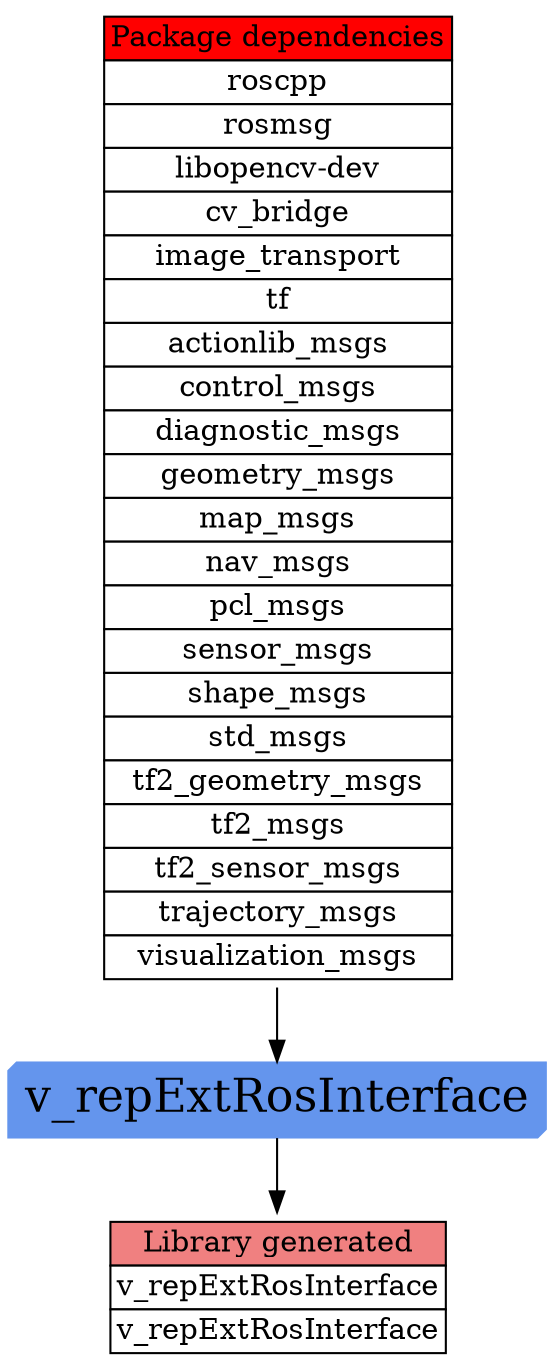 digraph PkgGenerationGraph {
nodesep=0.1;
node [ shape=plaintext];
v_repExtRosInterface [ shape=box3d style=filled color="#6495ED" fontsize=22];
find_package [ label=<<table BGCOLOR="#FFFFFF" BORDER="0" CELLBORDER="1" CELLSPACING="0">
  <tr>
    <td ALIGN="CENTER" BGCOLOR="#FF0000" COLSPAN="1">Package dependencies</td>
  </tr>
  <tr>
    <td ALIGN="CENTER" BGCOLOR="#FFFFFF" COLSPAN="1">roscpp</td>
  </tr>
  <tr>
    <td ALIGN="CENTER" BGCOLOR="#FFFFFF" COLSPAN="1">rosmsg</td>
  </tr>
  <tr>
    <td ALIGN="CENTER" BGCOLOR="#FFFFFF" COLSPAN="1">libopencv-dev</td>
  </tr>
  <tr>
    <td ALIGN="CENTER" BGCOLOR="#FFFFFF" COLSPAN="1">cv_bridge</td>
  </tr>
  <tr>
    <td ALIGN="CENTER" BGCOLOR="#FFFFFF" COLSPAN="1">image_transport</td>
  </tr>
  <tr>
    <td ALIGN="CENTER" BGCOLOR="#FFFFFF" COLSPAN="1">tf</td>
  </tr>
  <tr>
    <td ALIGN="CENTER" BGCOLOR="#FFFFFF" COLSPAN="1">actionlib_msgs</td>
  </tr>
  <tr>
    <td ALIGN="CENTER" BGCOLOR="#FFFFFF" COLSPAN="1">control_msgs</td>
  </tr>
  <tr>
    <td ALIGN="CENTER" BGCOLOR="#FFFFFF" COLSPAN="1">diagnostic_msgs</td>
  </tr>
  <tr>
    <td ALIGN="CENTER" BGCOLOR="#FFFFFF" COLSPAN="1">geometry_msgs</td>
  </tr>
  <tr>
    <td ALIGN="CENTER" BGCOLOR="#FFFFFF" COLSPAN="1">map_msgs</td>
  </tr>
  <tr>
    <td ALIGN="CENTER" BGCOLOR="#FFFFFF" COLSPAN="1">nav_msgs</td>
  </tr>
  <tr>
    <td ALIGN="CENTER" BGCOLOR="#FFFFFF" COLSPAN="1">pcl_msgs</td>
  </tr>
  <tr>
    <td ALIGN="CENTER" BGCOLOR="#FFFFFF" COLSPAN="1">sensor_msgs</td>
  </tr>
  <tr>
    <td ALIGN="CENTER" BGCOLOR="#FFFFFF" COLSPAN="1">shape_msgs</td>
  </tr>
  <tr>
    <td ALIGN="CENTER" BGCOLOR="#FFFFFF" COLSPAN="1">std_msgs</td>
  </tr>
  <tr>
    <td ALIGN="CENTER" BGCOLOR="#FFFFFF" COLSPAN="1">tf2_geometry_msgs</td>
  </tr>
  <tr>
    <td ALIGN="CENTER" BGCOLOR="#FFFFFF" COLSPAN="1">tf2_msgs</td>
  </tr>
  <tr>
    <td ALIGN="CENTER" BGCOLOR="#FFFFFF" COLSPAN="1">tf2_sensor_msgs</td>
  </tr>
  <tr>
    <td ALIGN="CENTER" BGCOLOR="#FFFFFF" COLSPAN="1">trajectory_msgs</td>
  </tr>
  <tr>
    <td ALIGN="CENTER" BGCOLOR="#FFFFFF" COLSPAN="1">visualization_msgs</td>
  </tr>
</table>
>];
add_library [ label=<<table BGCOLOR="#FFFFFF" BORDER="0" CELLBORDER="1" CELLSPACING="0">
  <tr>
    <td ALIGN="CENTER" BGCOLOR="#F08080" COLSPAN="1">Library generated</td>
  </tr>
  <tr>
    <td ALIGN="CENTER" BGCOLOR="#FFFFFF" COLSPAN="1">v_repExtRosInterface</td>
  </tr>
  <tr>
    <td ALIGN="CENTER" BGCOLOR="#FFFFFF" COLSPAN="1">v_repExtRosInterface</td>
  </tr>
</table>
>];
find_package -> v_repExtRosInterface;
v_repExtRosInterface -> add_library;
}
